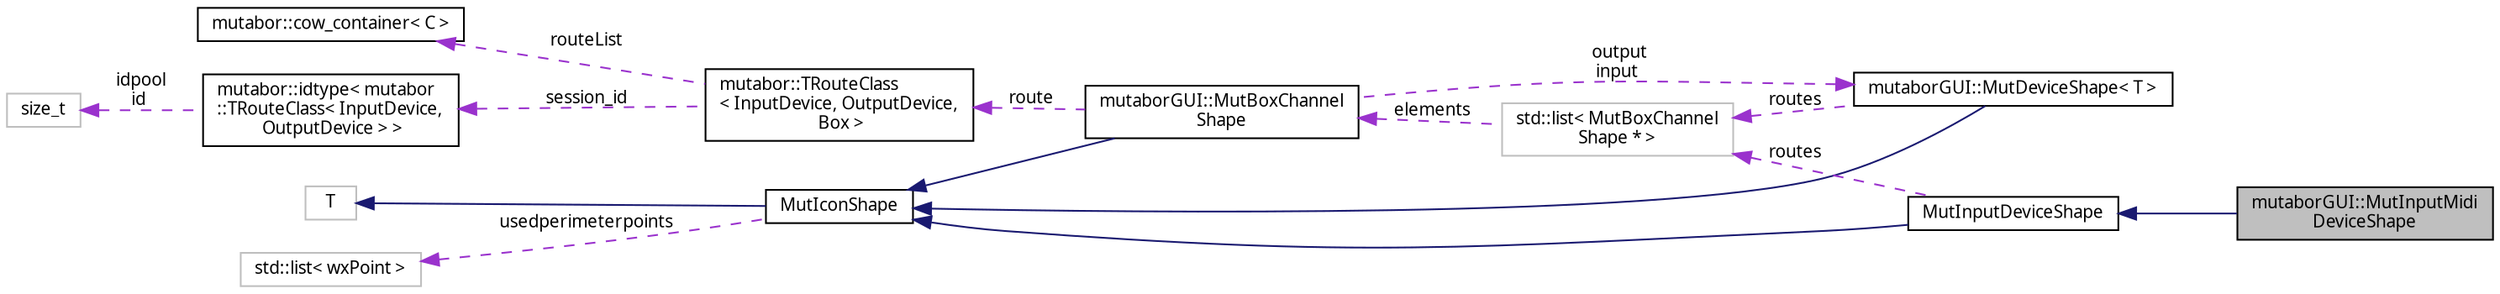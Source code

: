 digraph "mutaborGUI::MutInputMidiDeviceShape"
{
  edge [fontname="Sans",fontsize="10",labelfontname="Sans",labelfontsize="10"];
  node [fontname="Sans",fontsize="10",shape=record];
  rankdir="LR";
  Node4 [label="mutaborGUI::MutInputMidi\lDeviceShape",height=0.2,width=0.4,color="black", fillcolor="grey75", style="filled", fontcolor="black"];
  Node5 -> Node4 [dir="back",color="midnightblue",fontsize="10",style="solid",fontname="Sans"];
  Node5 [label="MutInputDeviceShape",height=0.2,width=0.4,color="black", fillcolor="white", style="filled",URL="$d3/d4c/classmutaborGUI_1_1MutDeviceShape.html"];
  Node6 -> Node5 [dir="back",color="midnightblue",fontsize="10",style="solid",fontname="Sans"];
  Node6 [label="MutIconShape",height=0.2,width=0.4,color="black", fillcolor="white", style="filled",URL="$d5/d12/classMutIconShapeClass.html",tooltip="An icon control with static text. "];
  Node7 -> Node6 [dir="back",color="midnightblue",fontsize="10",style="solid",fontname="Sans"];
  Node7 [label="T",height=0.2,width=0.4,color="grey75", fillcolor="white", style="filled"];
  Node8 -> Node6 [dir="back",color="darkorchid3",fontsize="10",style="dashed",label=" usedperimeterpoints" ,fontname="Sans"];
  Node8 [label="std::list\< wxPoint \>",height=0.2,width=0.4,color="grey75", fillcolor="white", style="filled"];
  Node9 -> Node5 [dir="back",color="darkorchid3",fontsize="10",style="dashed",label=" routes" ,fontname="Sans"];
  Node9 [label="std::list\< MutBoxChannel\lShape * \>",height=0.2,width=0.4,color="grey75", fillcolor="white", style="filled"];
  Node10 -> Node9 [dir="back",color="darkorchid3",fontsize="10",style="dashed",label=" elements" ,fontname="Sans"];
  Node10 [label="mutaborGUI::MutBoxChannel\lShape",height=0.2,width=0.4,color="black", fillcolor="white", style="filled",URL="$d8/d8e/classmutaborGUI_1_1MutBoxChannelShape.html"];
  Node6 -> Node10 [dir="back",color="midnightblue",fontsize="10",style="solid",fontname="Sans"];
  Node11 -> Node10 [dir="back",color="darkorchid3",fontsize="10",style="dashed",label=" route" ,fontname="Sans"];
  Node11 [label="mutabor::TRouteClass\l\< InputDevice, OutputDevice,\l Box \>",height=0.2,width=0.4,color="black", fillcolor="white", style="filled",URL="$db/d05/classmutabor_1_1TRouteClass.html"];
  Node12 -> Node11 [dir="back",color="darkorchid3",fontsize="10",style="dashed",label=" routeList" ,fontname="Sans"];
  Node12 [label="mutabor::cow_container\< C \>",height=0.2,width=0.4,color="black", fillcolor="white", style="filled",URL="$df/d40/classmutabor_1_1cow__container.html"];
  Node13 -> Node11 [dir="back",color="darkorchid3",fontsize="10",style="dashed",label=" session_id" ,fontname="Sans"];
  Node13 [label="mutabor::idtype\< mutabor\l::TRouteClass\< InputDevice,\l OutputDevice \> \>",height=0.2,width=0.4,color="black", fillcolor="white", style="filled",URL="$d7/dce/classmutabor_1_1idtype.html"];
  Node14 -> Node13 [dir="back",color="darkorchid3",fontsize="10",style="dashed",label=" idpool\nid" ,fontname="Sans"];
  Node14 [label="size_t",height=0.2,width=0.4,color="grey75", fillcolor="white", style="filled"];
  Node15 -> Node10 [dir="back",color="darkorchid3",fontsize="10",style="dashed",label=" output\ninput" ,fontname="Sans"];
  Node15 [label="mutaborGUI::MutDeviceShape\< T \>",height=0.2,width=0.4,color="black", fillcolor="white", style="filled",URL="$d3/d4c/classmutaborGUI_1_1MutDeviceShape.html"];
  Node6 -> Node15 [dir="back",color="midnightblue",fontsize="10",style="solid",fontname="Sans"];
  Node9 -> Node15 [dir="back",color="darkorchid3",fontsize="10",style="dashed",label=" routes" ,fontname="Sans"];
}
